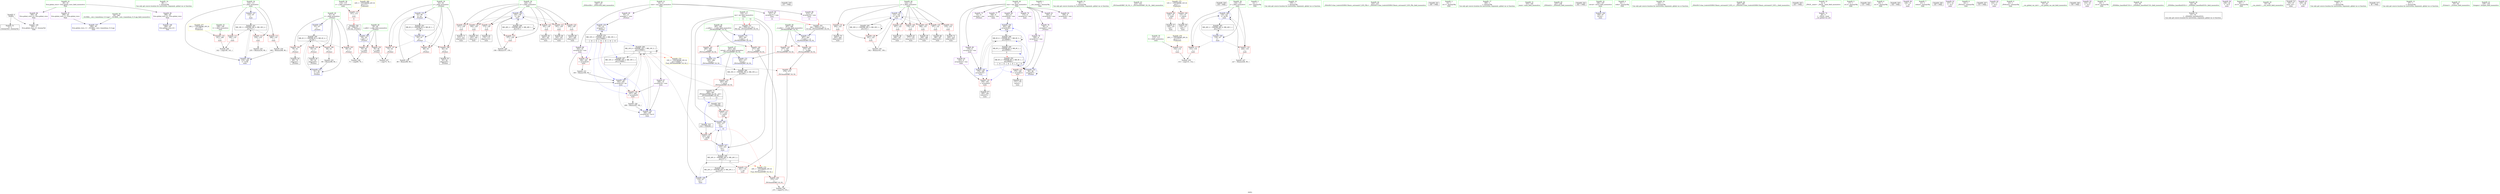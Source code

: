 digraph "SVFG" {
	label="SVFG";

	Node0x562de7541fa0 [shape=record,color=grey,label="{NodeID: 0\nNullPtr}"];
	Node0x562de7541fa0 -> Node0x562de7560040[style=solid];
	Node0x562de7541fa0 -> Node0x562de7566080[style=solid];
	Node0x562de755ee80 [shape=record,color=purple,label="{NodeID: 97\n299\<--28\nllvm.global_ctors_1\<--llvm.global_ctors\nGlob }"];
	Node0x562de755ee80 -> Node0x562de7565f80[style=solid];
	Node0x562de755cdf0 [shape=record,color=green,label="{NodeID: 14\n86\<--1\n\<--dummyObj\nCan only get source location for instruction, argument, global var or function.}"];
	Node0x562de757c9b0 [shape=record,color=yellow,style=double,label="{NodeID: 277\n16V_1 = ENCHI(MR_16V_0)\npts\{109 \}\nFun[main]}"];
	Node0x562de757c9b0 -> Node0x562de755f970[style=dashed];
	Node0x562de755fa40 [shape=record,color=red,label="{NodeID: 111\n140\<--110\n\<--i\nmain\n}"];
	Node0x562de755fa40 -> Node0x562de756c6b0[style=solid];
	Node0x562de755dbf0 [shape=record,color=green,label="{NodeID: 28\n59\<--60\ns.addr\<--s.addr_field_insensitive\n_Z5cleari\n}"];
	Node0x562de755dbf0 -> Node0x562de755f220[style=solid];
	Node0x562de755dbf0 -> Node0x562de755f2f0[style=solid];
	Node0x562de755dbf0 -> Node0x562de7566180[style=solid];
	Node0x562de7564d70 [shape=record,color=red,label="{NodeID: 125\n211\<--120\n\<--x\nmain\n}"];
	Node0x562de7564d70 -> Node0x562de75610e0[style=solid];
	Node0x562de755e7b0 [shape=record,color=green,label="{NodeID: 42\n136\<--137\n_ZNSirsERi\<--_ZNSirsERi_field_insensitive\n}"];
	Node0x562de75658d0 [shape=record,color=red,label="{NodeID: 139\n283\<--263\n\<--retval\n_ZSt3maxIiERKT_S2_S2_\n}"];
	Node0x562de75658d0 -> Node0x562de7561280[style=solid];
	Node0x562de75604b0 [shape=record,color=black,label="{NodeID: 56\n94\<--93\nidxprom6\<--\n_Z5cleari\n}"];
	Node0x562de758c2c0 [shape=record,color=black,label="{NodeID: 319\n231 = PHI()\n}"];
	Node0x562de756c0b0 [shape=record,color=grey,label="{NodeID: 236\n275 = cmp(272, 274, )\n}"];
	Node0x562de75664c0 [shape=record,color=blue,label="{NodeID: 153\n63\<--89\nj\<--inc\n_Z5cleari\n}"];
	Node0x562de75664c0 -> Node0x562de755f700[style=dashed];
	Node0x562de75664c0 -> Node0x562de755f7d0[style=dashed];
	Node0x562de75664c0 -> Node0x562de755f8a0[style=dashed];
	Node0x562de75664c0 -> Node0x562de75664c0[style=dashed];
	Node0x562de75664c0 -> Node0x562de7576a90[style=dashed];
	Node0x562de7561010 [shape=record,color=black,label="{NodeID: 70\n205\<--204\nidxprom29\<--\nmain\n}"];
	Node0x562de7576590 [shape=record,color=black,label="{NodeID: 250\nMR_4V_3 = PHI(MR_4V_4, MR_4V_2, )\npts\{62 \}\n}"];
	Node0x562de7576590 -> Node0x562de755f3c0[style=dashed];
	Node0x562de7576590 -> Node0x562de755f490[style=dashed];
	Node0x562de7576590 -> Node0x562de755f560[style=dashed];
	Node0x562de7576590 -> Node0x562de755f630[style=dashed];
	Node0x562de7576590 -> Node0x562de7566660[style=dashed];
	Node0x562de7567020 [shape=record,color=blue,label="{NodeID: 167\n116\<--223\nmx\<--\nmain\n}"];
	Node0x562de7567020 -> Node0x562de7578390[style=dashed];
	Node0x562de7561b70 [shape=record,color=purple,label="{NodeID: 84\n202\<--8\narrayidx28\<--was\nmain\n}"];
	Node0x562de7561b70 -> Node0x562de7566db0[style=solid];
	Node0x562de755bef0 [shape=record,color=green,label="{NodeID: 1\n7\<--1\n__dso_handle\<--dummyObj\nGlob }"];
	Node0x562de757b3a0 [shape=record,color=black,label="{NodeID: 264\nMR_35V_3 = PHI(MR_35V_4, MR_35V_2, )\npts\{264 \}\n}"];
	Node0x562de757b3a0 -> Node0x562de75658d0[style=dashed];
	Node0x562de755ef80 [shape=record,color=purple,label="{NodeID: 98\n300\<--28\nllvm.global_ctors_2\<--llvm.global_ctors\nGlob }"];
	Node0x562de755ef80 -> Node0x562de7566080[style=solid];
	Node0x562de755cef0 [shape=record,color=green,label="{NodeID: 15\n90\<--1\n\<--dummyObj\nCan only get source location for instruction, argument, global var or function.}"];
	Node0x562de755fb10 [shape=record,color=red,label="{NodeID: 112\n234\<--110\n\<--i\nmain\n}"];
	Node0x562de755fb10 -> Node0x562de756bf30[style=solid];
	Node0x562de755dcc0 [shape=record,color=green,label="{NodeID: 29\n61\<--62\ni\<--i_field_insensitive\n_Z5cleari\n}"];
	Node0x562de755dcc0 -> Node0x562de755f3c0[style=solid];
	Node0x562de755dcc0 -> Node0x562de755f490[style=solid];
	Node0x562de755dcc0 -> Node0x562de755f560[style=solid];
	Node0x562de755dcc0 -> Node0x562de755f630[style=solid];
	Node0x562de755dcc0 -> Node0x562de7566250[style=solid];
	Node0x562de755dcc0 -> Node0x562de7566660[style=solid];
	Node0x562de7564e40 [shape=record,color=red,label="{NodeID: 126\n161\<--122\n\<--y\nmain\n}"];
	Node0x562de7564e40 -> Node0x562de756b7b0[style=solid];
	Node0x562de755e8b0 [shape=record,color=green,label="{NodeID: 43\n215\<--216\n_ZSt3maxIiERKT_S2_S2_\<--_ZSt3maxIiERKT_S2_S2__field_insensitive\n}"];
	Node0x562de75659a0 [shape=record,color=red,label="{NodeID: 140\n271\<--265\n\<--__a.addr\n_ZSt3maxIiERKT_S2_S2_\n}"];
	Node0x562de75659a0 -> Node0x562de7565ce0[style=solid];
	Node0x562de7560580 [shape=record,color=black,label="{NodeID: 57\n128\<--125\ncall\<--\nmain\n}"];
	Node0x562de758c630 [shape=record,color=black,label="{NodeID: 320\n236 = PHI()\n}"];
	Node0x562de756c230 [shape=record,color=grey,label="{NodeID: 237\n77 = cmp(75, 76, )\n}"];
	Node0x562de7566590 [shape=record,color=blue,label="{NodeID: 154\n95\<--67\narrayidx7\<--\n_Z5cleari\n}"];
	Node0x562de7566590 -> Node0x562de7577490[style=dashed];
	Node0x562de75610e0 [shape=record,color=black,label="{NodeID: 71\n212\<--211\nidxprom33\<--\nmain\n}"];
	Node0x562de7576a90 [shape=record,color=black,label="{NodeID: 251\nMR_6V_2 = PHI(MR_6V_4, MR_6V_1, )\npts\{64 \}\n}"];
	Node0x562de7576a90 -> Node0x562de7566320[style=dashed];
	Node0x562de75670f0 [shape=record,color=blue,label="{NodeID: 168\n118\<--227\nj\<--inc39\nmain\n}"];
	Node0x562de75670f0 -> Node0x562de75646f0[style=dashed];
	Node0x562de75670f0 -> Node0x562de75647c0[style=dashed];
	Node0x562de75670f0 -> Node0x562de75670f0[style=dashed];
	Node0x562de75670f0 -> Node0x562de7574290[style=dashed];
	Node0x562de7561c40 [shape=record,color=purple,label="{NodeID: 85\n95\<--10\narrayidx7\<--sum\n_Z5cleari\n}"];
	Node0x562de7561c40 -> Node0x562de7566590[style=solid];
	Node0x562de755bf80 [shape=record,color=green,label="{NodeID: 2\n12\<--1\n.str\<--dummyObj\nGlob }"];
	Node0x562de755f080 [shape=record,color=red,label="{NodeID: 99\n125\<--16\n\<--stdin\nmain\n}"];
	Node0x562de755f080 -> Node0x562de7560580[style=solid];
	Node0x562de755cff0 [shape=record,color=green,label="{NodeID: 16\n159\<--1\n\<--dummyObj\nCan only get source location for instruction, argument, global var or function.}"];
	Node0x562de757cb70 [shape=record,color=yellow,style=double,label="{NodeID: 279\n20V_1 = ENCHI(MR_20V_0)\npts\{113 \}\nFun[main]}"];
	Node0x562de757cb70 -> Node0x562de755fcb0[style=dashed];
	Node0x562de755fbe0 [shape=record,color=red,label="{NodeID: 113\n248\<--110\n\<--i\nmain\n}"];
	Node0x562de755fbe0 -> Node0x562de756bdb0[style=solid];
	Node0x562de755dd90 [shape=record,color=green,label="{NodeID: 30\n63\<--64\nj\<--j_field_insensitive\n_Z5cleari\n}"];
	Node0x562de755dd90 -> Node0x562de755f700[style=solid];
	Node0x562de755dd90 -> Node0x562de755f7d0[style=solid];
	Node0x562de755dd90 -> Node0x562de755f8a0[style=solid];
	Node0x562de755dd90 -> Node0x562de7566320[style=solid];
	Node0x562de755dd90 -> Node0x562de75664c0[style=solid];
	Node0x562de7564f10 [shape=record,color=red,label="{NodeID: 127\n167\<--122\n\<--y\nmain\n}"];
	Node0x562de7564f10 -> Node0x562de75607f0[style=solid];
	Node0x562de755e9b0 [shape=record,color=green,label="{NodeID: 44\n232\<--233\n_ZStlsISt11char_traitsIcEERSt13basic_ostreamIcT_ES5_PKc\<--_ZStlsISt11char_traitsIcEERSt13basic_ostreamIcT_ES5_PKc_field_insensitive\n}"];
	Node0x562de7565a70 [shape=record,color=red,label="{NodeID: 141\n280\<--265\n\<--__a.addr\n_ZSt3maxIiERKT_S2_S2_\n}"];
	Node0x562de7565a70 -> Node0x562de7567500[style=solid];
	Node0x562de7560650 [shape=record,color=black,label="{NodeID: 58\n134\<--131\ncall1\<--\nmain\n}"];
	Node0x562de758c790 [shape=record,color=black,label="{NodeID: 321\n240 = PHI()\n}"];
	Node0x562de756c3b0 [shape=record,color=grey,label="{NodeID: 238\n71 = cmp(69, 70, )\n}"];
	Node0x562de7566660 [shape=record,color=blue,label="{NodeID: 155\n61\<--99\ni\<--inc9\n_Z5cleari\n}"];
	Node0x562de7566660 -> Node0x562de7576590[style=dashed];
	Node0x562de75611b0 [shape=record,color=black,label="{NodeID: 72\n220\<--219\nidxprom36\<--\nmain\n}"];
	Node0x562de7576f90 [shape=record,color=black,label="{NodeID: 252\nMR_8V_2 = PHI(MR_8V_3, MR_8V_1, )\npts\{90000 \}\n|{|<s2>8|<s3>8|<s4>8|<s5>8|<s6>8|<s7>8}}"];
	Node0x562de7576f90 -> Node0x562de75663f0[style=dashed];
	Node0x562de7576f90 -> Node0x562de7576f90[style=dashed];
	Node0x562de7576f90:s2 -> Node0x562de75653f0[style=dashed,color=blue];
	Node0x562de7576f90:s3 -> Node0x562de7565590[style=dashed,color=blue];
	Node0x562de7576f90:s4 -> Node0x562de7566c10[style=dashed,color=blue];
	Node0x562de7576f90:s5 -> Node0x562de7566db0[style=dashed,color=blue];
	Node0x562de7576f90:s6 -> Node0x562de7575190[style=dashed,color=blue];
	Node0x562de7576f90:s7 -> Node0x562de7575b90[style=dashed,color=blue];
	Node0x562de75671c0 [shape=record,color=blue,label="{NodeID: 169\n110\<--249\ni\<--inc46\nmain\n}"];
	Node0x562de75671c0 -> Node0x562de7573890[style=dashed];
	Node0x562de7561d10 [shape=record,color=purple,label="{NodeID: 86\n183\<--10\narrayidx18\<--sum\nmain\n}"];
	Node0x562de7561d10 -> Node0x562de75654c0[style=solid];
	Node0x562de7561d10 -> Node0x562de7566ce0[style=solid];
	Node0x562de755c010 [shape=record,color=green,label="{NodeID: 3\n14\<--1\n.str.1\<--dummyObj\nGlob }"];
	Node0x562de755f150 [shape=record,color=red,label="{NodeID: 100\n131\<--21\n\<--stdout\nmain\n}"];
	Node0x562de755f150 -> Node0x562de7560650[style=solid];
	Node0x562de755d0f0 [shape=record,color=green,label="{NodeID: 17\n180\<--1\n\<--dummyObj\nCan only get source location for instruction, argument, global var or function.}"];
	Node0x562de757cc50 [shape=record,color=yellow,style=double,label="{NodeID: 280\n22V_1 = ENCHI(MR_22V_0)\npts\{115 \}\nFun[main]}"];
	Node0x562de757cc50 -> Node0x562de7564550[style=dashed];
	Node0x562de755fcb0 [shape=record,color=red,label="{NodeID: 114\n152\<--112\n\<--f\nmain\n}"];
	Node0x562de755fcb0 -> Node0x562de756c530[style=solid];
	Node0x562de755de60 [shape=record,color=green,label="{NodeID: 31\n103\<--104\nmain\<--main_field_insensitive\n}"];
	Node0x562de7564fe0 [shape=record,color=red,label="{NodeID: 128\n176\<--122\n\<--y\nmain\n}"];
	Node0x562de7564fe0 -> Node0x562de7560a60[style=solid];
	Node0x562de755eab0 [shape=record,color=green,label="{NodeID: 45\n237\<--238\n_ZNSolsEi\<--_ZNSolsEi_field_insensitive\n}"];
	Node0x562de7565b40 [shape=record,color=red,label="{NodeID: 142\n273\<--267\n\<--__b.addr\n_ZSt3maxIiERKT_S2_S2_\n}"];
	Node0x562de7565b40 -> Node0x562de7565db0[style=solid];
	Node0x562de7560720 [shape=record,color=black,label="{NodeID: 59\n165\<--164\nidxprom\<--\nmain\n}"];
	Node0x562de758c890 [shape=record,color=black,label="{NodeID: 322\n242 = PHI()\n}"];
	Node0x562de756c530 [shape=record,color=grey,label="{NodeID: 239\n153 = cmp(151, 152, )\n}"];
	Node0x562de7566730 [shape=record,color=blue,label="{NodeID: 156\n106\<--67\nretval\<--\nmain\n}"];
	Node0x562de7561280 [shape=record,color=black,label="{NodeID: 73\n260\<--283\n_ZSt3maxIiERKT_S2_S2__ret\<--\n_ZSt3maxIiERKT_S2_S2_\n|{<s0>11|<s1>12}}"];
	Node0x562de7561280:s0 -> Node0x562de758cf60[style=solid,color=blue];
	Node0x562de7561280:s1 -> Node0x562de758c0d0[style=solid,color=blue];
	Node0x562de7577490 [shape=record,color=black,label="{NodeID: 253\nMR_10V_2 = PHI(MR_10V_3, MR_10V_1, )\npts\{110000 \}\n|{|<s1>8|<s2>8|<s3>8|<s4>8|<s5>8|<s6>8}}"];
	Node0x562de7577490 -> Node0x562de7566590[style=dashed];
	Node0x562de7577490:s1 -> Node0x562de75654c0[style=dashed,color=blue];
	Node0x562de7577490:s2 -> Node0x562de7565660[style=dashed,color=blue];
	Node0x562de7577490:s3 -> Node0x562de7566ce0[style=dashed,color=blue];
	Node0x562de7577490:s4 -> Node0x562de7566e80[style=dashed,color=blue];
	Node0x562de7577490:s5 -> Node0x562de7575690[style=dashed,color=blue];
	Node0x562de7577490:s6 -> Node0x562de7576090[style=dashed,color=blue];
	Node0x562de7567290 [shape=record,color=blue,label="{NodeID: 170\n265\<--261\n__a.addr\<--__a\n_ZSt3maxIiERKT_S2_S2_\n}"];
	Node0x562de7567290 -> Node0x562de75659a0[style=dashed];
	Node0x562de7567290 -> Node0x562de7565a70[style=dashed];
	Node0x562de7561de0 [shape=record,color=purple,label="{NodeID: 87\n206\<--10\narrayidx30\<--sum\nmain\n}"];
	Node0x562de7561de0 -> Node0x562de7565660[style=solid];
	Node0x562de7561de0 -> Node0x562de7566e80[style=solid];
	Node0x562de755c0a0 [shape=record,color=green,label="{NodeID: 4\n16\<--1\nstdin\<--dummyObj\nGlob }"];
	Node0x562de755f220 [shape=record,color=red,label="{NodeID: 101\n70\<--59\n\<--s.addr\n_Z5cleari\n}"];
	Node0x562de755f220 -> Node0x562de756c3b0[style=solid];
	Node0x562de755d1f0 [shape=record,color=green,label="{NodeID: 18\n244\<--1\n\<--dummyObj\nCan only get source location for instruction, argument, global var or function.}"];
	Node0x562de7564550 [shape=record,color=red,label="{NodeID: 115\n147\<--114\n\<--s\nmain\n|{<s0>8}}"];
	Node0x562de7564550:s0 -> Node0x562de758d250[style=solid,color=red];
	Node0x562de755df60 [shape=record,color=green,label="{NodeID: 32\n106\<--107\nretval\<--retval_field_insensitive\nmain\n}"];
	Node0x562de755df60 -> Node0x562de7566730[style=solid];
	Node0x562de75650b0 [shape=record,color=red,label="{NodeID: 129\n188\<--122\n\<--y\nmain\n}"];
	Node0x562de75650b0 -> Node0x562de7560c00[style=solid];
	Node0x562de755ebb0 [shape=record,color=green,label="{NodeID: 46\n245\<--246\n_ZStlsISt11char_traitsIcEERSt13basic_ostreamIcT_ES5_c\<--_ZStlsISt11char_traitsIcEERSt13basic_ostreamIcT_ES5_c_field_insensitive\n}"];
	Node0x562de7565c10 [shape=record,color=red,label="{NodeID: 143\n277\<--267\n\<--__b.addr\n_ZSt3maxIiERKT_S2_S2_\n}"];
	Node0x562de7565c10 -> Node0x562de7567430[style=solid];
	Node0x562de75607f0 [shape=record,color=black,label="{NodeID: 60\n168\<--167\nidxprom11\<--\nmain\n}"];
	Node0x562de758c990 [shape=record,color=black,label="{NodeID: 323\n243 = PHI()\n}"];
	Node0x562de756c6b0 [shape=record,color=grey,label="{NodeID: 240\n142 = cmp(140, 141, )\n}"];
	Node0x562de7566800 [shape=record,color=blue,label="{NodeID: 157\n110\<--67\ni\<--\nmain\n}"];
	Node0x562de7566800 -> Node0x562de7573890[style=dashed];
	Node0x562de7561350 [shape=record,color=purple,label="{NodeID: 74\n39\<--4\n\<--_ZStL8__ioinit\n__cxx_global_var_init\n}"];
	Node0x562de7567360 [shape=record,color=blue,label="{NodeID: 171\n267\<--262\n__b.addr\<--__b\n_ZSt3maxIiERKT_S2_S2_\n}"];
	Node0x562de7567360 -> Node0x562de7565b40[style=dashed];
	Node0x562de7567360 -> Node0x562de7565c10[style=dashed];
	Node0x562de7561eb0 [shape=record,color=purple,label="{NodeID: 88\n213\<--10\narrayidx34\<--sum\nmain\n|{<s0>11}}"];
	Node0x562de7561eb0:s0 -> Node0x562de758d560[style=solid,color=red];
	Node0x562de755c8e0 [shape=record,color=green,label="{NodeID: 5\n17\<--1\n.str.2\<--dummyObj\nGlob }"];
	Node0x562de755f2f0 [shape=record,color=red,label="{NodeID: 102\n76\<--59\n\<--s.addr\n_Z5cleari\n}"];
	Node0x562de755f2f0 -> Node0x562de756c230[style=solid];
	Node0x562de755d2f0 [shape=record,color=green,label="{NodeID: 19\n4\<--6\n_ZStL8__ioinit\<--_ZStL8__ioinit_field_insensitive\nGlob }"];
	Node0x562de755d2f0 -> Node0x562de7561350[style=solid];
	Node0x562de7564620 [shape=record,color=red,label="{NodeID: 116\n241\<--116\n\<--mx\nmain\n}"];
	Node0x562de755e030 [shape=record,color=green,label="{NodeID: 33\n108\<--109\nt\<--t_field_insensitive\nmain\n}"];
	Node0x562de755e030 -> Node0x562de755f970[style=solid];
	Node0x562de7565180 [shape=record,color=red,label="{NodeID: 130\n197\<--122\n\<--y\nmain\n}"];
	Node0x562de7565180 -> Node0x562de7560e70[style=solid];
	Node0x562de755ecb0 [shape=record,color=green,label="{NodeID: 47\n263\<--264\nretval\<--retval_field_insensitive\n_ZSt3maxIiERKT_S2_S2_\n}"];
	Node0x562de755ecb0 -> Node0x562de75658d0[style=solid];
	Node0x562de755ecb0 -> Node0x562de7567430[style=solid];
	Node0x562de755ecb0 -> Node0x562de7567500[style=solid];
	Node0x562de756b330 [shape=record,color=grey,label="{NodeID: 227\n227 = Binary(226, 90, )\n}"];
	Node0x562de756b330 -> Node0x562de75670f0[style=solid];
	Node0x562de7565ce0 [shape=record,color=red,label="{NodeID: 144\n272\<--271\n\<--\n_ZSt3maxIiERKT_S2_S2_\n}"];
	Node0x562de7565ce0 -> Node0x562de756c0b0[style=solid];
	Node0x562de75608c0 [shape=record,color=black,label="{NodeID: 61\n171\<--170\ntobool\<--\nmain\n}"];
	Node0x562de758ca60 [shape=record,color=black,label="{NodeID: 324\n135 = PHI()\n}"];
	Node0x562de7573890 [shape=record,color=black,label="{NodeID: 241\nMR_18V_3 = PHI(MR_18V_4, MR_18V_2, )\npts\{111 \}\n}"];
	Node0x562de7573890 -> Node0x562de755fa40[style=dashed];
	Node0x562de7573890 -> Node0x562de755fb10[style=dashed];
	Node0x562de7573890 -> Node0x562de755fbe0[style=dashed];
	Node0x562de7573890 -> Node0x562de75671c0[style=dashed];
	Node0x562de75668d0 [shape=record,color=blue,label="{NodeID: 158\n116\<--67\nmx\<--\nmain\n}"];
	Node0x562de75668d0 -> Node0x562de7578390[style=dashed];
	Node0x562de7561420 [shape=record,color=purple,label="{NodeID: 75\n81\<--8\narrayidx\<--was\n_Z5cleari\n}"];
	Node0x562de7567430 [shape=record,color=blue,label="{NodeID: 172\n263\<--277\nretval\<--\n_ZSt3maxIiERKT_S2_S2_\n}"];
	Node0x562de7567430 -> Node0x562de757b3a0[style=dashed];
	Node0x562de7561f80 [shape=record,color=purple,label="{NodeID: 89\n221\<--10\narrayidx37\<--sum\nmain\n|{<s0>12}}"];
	Node0x562de7561f80:s0 -> Node0x562de758d560[style=solid,color=red];
	Node0x562de755c970 [shape=record,color=green,label="{NodeID: 6\n19\<--1\n.str.3\<--dummyObj\nGlob }"];
	Node0x562de755f3c0 [shape=record,color=red,label="{NodeID: 103\n69\<--61\n\<--i\n_Z5cleari\n}"];
	Node0x562de755f3c0 -> Node0x562de756c3b0[style=solid];
	Node0x562de755d3f0 [shape=record,color=green,label="{NodeID: 20\n8\<--9\nwas\<--was_field_insensitive\nGlob }"];
	Node0x562de755d3f0 -> Node0x562de7561420[style=solid];
	Node0x562de755d3f0 -> Node0x562de75614f0[style=solid];
	Node0x562de755d3f0 -> Node0x562de75615c0[style=solid];
	Node0x562de755d3f0 -> Node0x562de7561690[style=solid];
	Node0x562de755d3f0 -> Node0x562de7561760[style=solid];
	Node0x562de755d3f0 -> Node0x562de7561830[style=solid];
	Node0x562de755d3f0 -> Node0x562de7561900[style=solid];
	Node0x562de755d3f0 -> Node0x562de75619d0[style=solid];
	Node0x562de755d3f0 -> Node0x562de7561aa0[style=solid];
	Node0x562de755d3f0 -> Node0x562de7561b70[style=solid];
	Node0x562de75646f0 [shape=record,color=red,label="{NodeID: 117\n151\<--118\n\<--j\nmain\n}"];
	Node0x562de75646f0 -> Node0x562de756c530[style=solid];
	Node0x562de755e100 [shape=record,color=green,label="{NodeID: 34\n110\<--111\ni\<--i_field_insensitive\nmain\n}"];
	Node0x562de755e100 -> Node0x562de755fa40[style=solid];
	Node0x562de755e100 -> Node0x562de755fb10[style=solid];
	Node0x562de755e100 -> Node0x562de755fbe0[style=solid];
	Node0x562de755e100 -> Node0x562de7566800[style=solid];
	Node0x562de755e100 -> Node0x562de75671c0[style=solid];
	Node0x562de7565250 [shape=record,color=red,label="{NodeID: 131\n204\<--122\n\<--y\nmain\n}"];
	Node0x562de7565250 -> Node0x562de7561010[style=solid];
	Node0x562de755fda0 [shape=record,color=green,label="{NodeID: 48\n265\<--266\n__a.addr\<--__a.addr_field_insensitive\n_ZSt3maxIiERKT_S2_S2_\n}"];
	Node0x562de755fda0 -> Node0x562de75659a0[style=solid];
	Node0x562de755fda0 -> Node0x562de7565a70[style=solid];
	Node0x562de755fda0 -> Node0x562de7567290[style=solid];
	Node0x562de756b4b0 [shape=record,color=grey,label="{NodeID: 228\n208 = Binary(207, 90, )\n}"];
	Node0x562de756b4b0 -> Node0x562de7566e80[style=solid];
	Node0x562de7565db0 [shape=record,color=red,label="{NodeID: 145\n274\<--273\n\<--\n_ZSt3maxIiERKT_S2_S2_\n}"];
	Node0x562de7565db0 -> Node0x562de756c0b0[style=solid];
	Node0x562de7560990 [shape=record,color=black,label="{NodeID: 62\n174\<--173\nidxprom13\<--\nmain\n}"];
	Node0x562de758cb30 [shape=record,color=black,label="{NodeID: 325\n144 = PHI()\n}"];
	Node0x562de7573d90 [shape=record,color=black,label="{NodeID: 242\nMR_24V_2 = PHI(MR_24V_4, MR_24V_1, )\npts\{117 \}\n}"];
	Node0x562de7573d90 -> Node0x562de75668d0[style=dashed];
	Node0x562de75669a0 [shape=record,color=blue,label="{NodeID: 159\n118\<--67\nj\<--\nmain\n}"];
	Node0x562de75669a0 -> Node0x562de75646f0[style=dashed];
	Node0x562de75669a0 -> Node0x562de75647c0[style=dashed];
	Node0x562de75669a0 -> Node0x562de75670f0[style=dashed];
	Node0x562de75669a0 -> Node0x562de7574290[style=dashed];
	Node0x562de75614f0 [shape=record,color=purple,label="{NodeID: 76\n84\<--8\narrayidx5\<--was\n_Z5cleari\n}"];
	Node0x562de75614f0 -> Node0x562de75663f0[style=solid];
	Node0x562de7578390 [shape=record,color=black,label="{NodeID: 256\nMR_24V_4 = PHI(MR_24V_6, MR_24V_3, )\npts\{117 \}\n|{|<s4>11}}"];
	Node0x562de7578390 -> Node0x562de7564620[style=dashed];
	Node0x562de7578390 -> Node0x562de7565730[style=dashed];
	Node0x562de7578390 -> Node0x562de7566f50[style=dashed];
	Node0x562de7578390 -> Node0x562de7573d90[style=dashed];
	Node0x562de7578390:s4 -> Node0x562de757c330[style=dashed,color=red];
	Node0x562de7567500 [shape=record,color=blue,label="{NodeID: 173\n263\<--280\nretval\<--\n_ZSt3maxIiERKT_S2_S2_\n}"];
	Node0x562de7567500 -> Node0x562de757b3a0[style=dashed];
	Node0x562de7562050 [shape=record,color=purple,label="{NodeID: 90\n126\<--12\n\<--.str\nmain\n}"];
	Node0x562de755ca00 [shape=record,color=green,label="{NodeID: 7\n21\<--1\nstdout\<--dummyObj\nGlob }"];
	Node0x562de757c330 [shape=record,color=yellow,style=double,label="{NodeID: 270\n24V_1 = ENCHI(MR_24V_0)\npts\{117 \}\nFun[_ZSt3maxIiERKT_S2_S2_]}"];
	Node0x562de757c330 -> Node0x562de7565ce0[style=dashed];
	Node0x562de755f490 [shape=record,color=red,label="{NodeID: 104\n79\<--61\n\<--i\n_Z5cleari\n}"];
	Node0x562de755f490 -> Node0x562de7560310[style=solid];
	Node0x562de755d4f0 [shape=record,color=green,label="{NodeID: 21\n10\<--11\nsum\<--sum_field_insensitive\nGlob }"];
	Node0x562de755d4f0 -> Node0x562de7561c40[style=solid];
	Node0x562de755d4f0 -> Node0x562de7561d10[style=solid];
	Node0x562de755d4f0 -> Node0x562de7561de0[style=solid];
	Node0x562de755d4f0 -> Node0x562de7561eb0[style=solid];
	Node0x562de755d4f0 -> Node0x562de7561f80[style=solid];
	Node0x562de75647c0 [shape=record,color=red,label="{NodeID: 118\n226\<--118\n\<--j\nmain\n}"];
	Node0x562de75647c0 -> Node0x562de756b330[style=solid];
	Node0x562de755e1d0 [shape=record,color=green,label="{NodeID: 35\n112\<--113\nf\<--f_field_insensitive\nmain\n}"];
	Node0x562de755e1d0 -> Node0x562de755fcb0[style=solid];
	Node0x562de7565320 [shape=record,color=red,label="{NodeID: 132\n219\<--122\n\<--y\nmain\n}"];
	Node0x562de7565320 -> Node0x562de75611b0[style=solid];
	Node0x562de755fe70 [shape=record,color=green,label="{NodeID: 49\n267\<--268\n__b.addr\<--__b.addr_field_insensitive\n_ZSt3maxIiERKT_S2_S2_\n}"];
	Node0x562de755fe70 -> Node0x562de7565b40[style=solid];
	Node0x562de755fe70 -> Node0x562de7565c10[style=solid];
	Node0x562de755fe70 -> Node0x562de7567360[style=solid];
	Node0x562de756b630 [shape=record,color=grey,label="{NodeID: 229\n158 = Binary(157, 159, )\n}"];
	Node0x562de756b630 -> Node0x562de7566a70[style=solid];
	Node0x562de7565e80 [shape=record,color=blue,label="{NodeID: 146\n298\<--29\nllvm.global_ctors_0\<--\nGlob }"];
	Node0x562de7560a60 [shape=record,color=black,label="{NodeID: 63\n177\<--176\nidxprom15\<--\nmain\n}"];
	Node0x562de758cc90 [shape=record,color=black,label="{NodeID: 326\n145 = PHI()\n}"];
	Node0x562de7574290 [shape=record,color=black,label="{NodeID: 243\nMR_26V_2 = PHI(MR_26V_4, MR_26V_1, )\npts\{119 \}\n}"];
	Node0x562de7574290 -> Node0x562de75669a0[style=dashed];
	Node0x562de7566a70 [shape=record,color=blue,label="{NodeID: 160\n120\<--158\nx\<--dec\nmain\n}"];
	Node0x562de7566a70 -> Node0x562de7564890[style=dashed];
	Node0x562de7566a70 -> Node0x562de7564960[style=dashed];
	Node0x562de7566a70 -> Node0x562de7564a30[style=dashed];
	Node0x562de7566a70 -> Node0x562de7564b00[style=dashed];
	Node0x562de7566a70 -> Node0x562de7564bd0[style=dashed];
	Node0x562de7566a70 -> Node0x562de7564ca0[style=dashed];
	Node0x562de7566a70 -> Node0x562de7564d70[style=dashed];
	Node0x562de7566a70 -> Node0x562de7566a70[style=dashed];
	Node0x562de7566a70 -> Node0x562de7574790[style=dashed];
	Node0x562de75615c0 [shape=record,color=purple,label="{NodeID: 77\n166\<--8\narrayidx\<--was\nmain\n}"];
	Node0x562de7562120 [shape=record,color=purple,label="{NodeID: 91\n127\<--14\n\<--.str.1\nmain\n}"];
	Node0x562de755ca90 [shape=record,color=green,label="{NodeID: 8\n22\<--1\n_ZSt3cin\<--dummyObj\nGlob }"];
	Node0x562de755f560 [shape=record,color=red,label="{NodeID: 105\n93\<--61\n\<--i\n_Z5cleari\n}"];
	Node0x562de755f560 -> Node0x562de75604b0[style=solid];
	Node0x562de755d5f0 [shape=record,color=green,label="{NodeID: 22\n28\<--32\nllvm.global_ctors\<--llvm.global_ctors_field_insensitive\nGlob }"];
	Node0x562de755d5f0 -> Node0x562de755ed80[style=solid];
	Node0x562de755d5f0 -> Node0x562de755ee80[style=solid];
	Node0x562de755d5f0 -> Node0x562de755ef80[style=solid];
	Node0x562de7564890 [shape=record,color=red,label="{NodeID: 119\n157\<--120\n\<--x\nmain\n}"];
	Node0x562de7564890 -> Node0x562de756b630[style=solid];
	Node0x562de755e2a0 [shape=record,color=green,label="{NodeID: 36\n114\<--115\ns\<--s_field_insensitive\nmain\n}"];
	Node0x562de755e2a0 -> Node0x562de7564550[style=solid];
	Node0x562de75653f0 [shape=record,color=red,label="{NodeID: 133\n170\<--169\n\<--arrayidx12\nmain\n}"];
	Node0x562de75653f0 -> Node0x562de75608c0[style=solid];
	Node0x562de755ff40 [shape=record,color=green,label="{NodeID: 50\n30\<--294\n_GLOBAL__sub_I_hamelinny_0_0.cpp\<--_GLOBAL__sub_I_hamelinny_0_0.cpp_field_insensitive\n}"];
	Node0x562de755ff40 -> Node0x562de7565f80[style=solid];
	Node0x562de756b7b0 [shape=record,color=grey,label="{NodeID: 230\n162 = Binary(161, 159, )\n}"];
	Node0x562de756b7b0 -> Node0x562de7566b40[style=solid];
	Node0x562de7565f80 [shape=record,color=blue,label="{NodeID: 147\n299\<--30\nllvm.global_ctors_1\<--_GLOBAL__sub_I_hamelinny_0_0.cpp\nGlob }"];
	Node0x562de7560b30 [shape=record,color=black,label="{NodeID: 64\n182\<--181\nidxprom17\<--\nmain\n}"];
	Node0x562de758cd60 [shape=record,color=black,label="{NodeID: 327\n155 = PHI()\n}"];
	Node0x562de7574790 [shape=record,color=black,label="{NodeID: 244\nMR_28V_2 = PHI(MR_28V_3, MR_28V_1, )\npts\{121 \}\n}"];
	Node0x562de7574790 -> Node0x562de7564890[style=dashed];
	Node0x562de7574790 -> Node0x562de7566a70[style=dashed];
	Node0x562de7574790 -> Node0x562de7574790[style=dashed];
	Node0x562de7566b40 [shape=record,color=blue,label="{NodeID: 161\n122\<--162\ny\<--dec10\nmain\n}"];
	Node0x562de7566b40 -> Node0x562de7564e40[style=dashed];
	Node0x562de7566b40 -> Node0x562de7564f10[style=dashed];
	Node0x562de7566b40 -> Node0x562de7564fe0[style=dashed];
	Node0x562de7566b40 -> Node0x562de75650b0[style=dashed];
	Node0x562de7566b40 -> Node0x562de7565180[style=dashed];
	Node0x562de7566b40 -> Node0x562de7565250[style=dashed];
	Node0x562de7566b40 -> Node0x562de7565320[style=dashed];
	Node0x562de7566b40 -> Node0x562de7566b40[style=dashed];
	Node0x562de7566b40 -> Node0x562de7574c90[style=dashed];
	Node0x562de7561690 [shape=record,color=purple,label="{NodeID: 78\n169\<--8\narrayidx12\<--was\nmain\n}"];
	Node0x562de7561690 -> Node0x562de75653f0[style=solid];
	Node0x562de75621f0 [shape=record,color=purple,label="{NodeID: 92\n132\<--17\n\<--.str.2\nmain\n}"];
	Node0x562de755cb20 [shape=record,color=green,label="{NodeID: 9\n23\<--1\n_ZSt4cout\<--dummyObj\nGlob }"];
	Node0x562de755f630 [shape=record,color=red,label="{NodeID: 106\n98\<--61\n\<--i\n_Z5cleari\n}"];
	Node0x562de755f630 -> Node0x562de756bc30[style=solid];
	Node0x562de755d6f0 [shape=record,color=green,label="{NodeID: 23\n33\<--34\n__cxx_global_var_init\<--__cxx_global_var_init_field_insensitive\n}"];
	Node0x562de7564960 [shape=record,color=red,label="{NodeID: 120\n164\<--120\n\<--x\nmain\n}"];
	Node0x562de7564960 -> Node0x562de7560720[style=solid];
	Node0x562de755e370 [shape=record,color=green,label="{NodeID: 37\n116\<--117\nmx\<--mx_field_insensitive\nmain\n|{|<s4>11|<s5>12}}"];
	Node0x562de755e370 -> Node0x562de7564620[style=solid];
	Node0x562de755e370 -> Node0x562de75668d0[style=solid];
	Node0x562de755e370 -> Node0x562de7566f50[style=solid];
	Node0x562de755e370 -> Node0x562de7567020[style=solid];
	Node0x562de755e370:s4 -> Node0x562de758d350[style=solid,color=red];
	Node0x562de755e370:s5 -> Node0x562de758d350[style=solid,color=red];
	Node0x562de75654c0 [shape=record,color=red,label="{NodeID: 134\n184\<--183\n\<--arrayidx18\nmain\n}"];
	Node0x562de75654c0 -> Node0x562de756b930[style=solid];
	Node0x562de7560040 [shape=record,color=black,label="{NodeID: 51\n2\<--3\ndummyVal\<--dummyVal\n}"];
	Node0x562de756b930 [shape=record,color=grey,label="{NodeID: 231\n185 = Binary(184, 90, )\n}"];
	Node0x562de756b930 -> Node0x562de7566ce0[style=solid];
	Node0x562de7566080 [shape=record,color=blue, style = dotted,label="{NodeID: 148\n300\<--3\nllvm.global_ctors_2\<--dummyVal\nGlob }"];
	Node0x562de7560c00 [shape=record,color=black,label="{NodeID: 65\n189\<--188\nidxprom19\<--\nmain\n}"];
	Node0x562de758ce90 [shape=record,color=black,label="{NodeID: 328\n156 = PHI()\n}"];
	Node0x562de7574c90 [shape=record,color=black,label="{NodeID: 245\nMR_30V_2 = PHI(MR_30V_3, MR_30V_1, )\npts\{123 \}\n}"];
	Node0x562de7574c90 -> Node0x562de7564e40[style=dashed];
	Node0x562de7574c90 -> Node0x562de7566b40[style=dashed];
	Node0x562de7574c90 -> Node0x562de7574c90[style=dashed];
	Node0x562de7566c10 [shape=record,color=blue,label="{NodeID: 162\n178\<--180\narrayidx16\<--\nmain\n}"];
	Node0x562de7566c10 -> Node0x562de7565590[style=dashed];
	Node0x562de7566c10 -> Node0x562de7566db0[style=dashed];
	Node0x562de7566c10 -> Node0x562de7575b90[style=dashed];
	Node0x562de7561760 [shape=record,color=purple,label="{NodeID: 79\n175\<--8\narrayidx14\<--was\nmain\n}"];
	Node0x562de75622c0 [shape=record,color=purple,label="{NodeID: 93\n133\<--19\n\<--.str.3\nmain\n}"];
	Node0x562de755cbb0 [shape=record,color=green,label="{NodeID: 10\n24\<--1\n.str.4\<--dummyObj\nGlob }"];
	Node0x562de755f700 [shape=record,color=red,label="{NodeID: 107\n75\<--63\n\<--j\n_Z5cleari\n}"];
	Node0x562de755f700 -> Node0x562de756c230[style=solid];
	Node0x562de755d7f0 [shape=record,color=green,label="{NodeID: 24\n37\<--38\n_ZNSt8ios_base4InitC1Ev\<--_ZNSt8ios_base4InitC1Ev_field_insensitive\n}"];
	Node0x562de7564a30 [shape=record,color=red,label="{NodeID: 121\n173\<--120\n\<--x\nmain\n}"];
	Node0x562de7564a30 -> Node0x562de7560990[style=solid];
	Node0x562de755e440 [shape=record,color=green,label="{NodeID: 38\n118\<--119\nj\<--j_field_insensitive\nmain\n}"];
	Node0x562de755e440 -> Node0x562de75646f0[style=solid];
	Node0x562de755e440 -> Node0x562de75647c0[style=solid];
	Node0x562de755e440 -> Node0x562de75669a0[style=solid];
	Node0x562de755e440 -> Node0x562de75670f0[style=solid];
	Node0x562de7565590 [shape=record,color=red,label="{NodeID: 135\n194\<--193\n\<--arrayidx22\nmain\n}"];
	Node0x562de7565590 -> Node0x562de7560da0[style=solid];
	Node0x562de7560140 [shape=record,color=black,label="{NodeID: 52\n41\<--42\n\<--_ZNSt8ios_base4InitD1Ev\nCan only get source location for instruction, argument, global var or function.}"];
	Node0x562de756bab0 [shape=record,color=grey,label="{NodeID: 232\n89 = Binary(88, 90, )\n}"];
	Node0x562de756bab0 -> Node0x562de75664c0[style=solid];
	Node0x562de7566180 [shape=record,color=blue,label="{NodeID: 149\n59\<--58\ns.addr\<--s\n_Z5cleari\n}"];
	Node0x562de7566180 -> Node0x562de755f220[style=dashed];
	Node0x562de7566180 -> Node0x562de755f2f0[style=dashed];
	Node0x562de7560cd0 [shape=record,color=black,label="{NodeID: 66\n192\<--191\nidxprom21\<--\nmain\n}"];
	Node0x562de758cf60 [shape=record,color=black,label="{NodeID: 329\n214 = PHI(260, )\n}"];
	Node0x562de758cf60 -> Node0x562de7565730[style=solid];
	Node0x562de7575190 [shape=record,color=black,label="{NodeID: 246\nMR_8V_2 = PHI(MR_8V_4, MR_8V_1, )\npts\{90000 \}\n|{<s0>8}}"];
	Node0x562de7575190:s0 -> Node0x562de7576f90[style=dashed,color=red];
	Node0x562de7566ce0 [shape=record,color=blue,label="{NodeID: 163\n183\<--185\narrayidx18\<--inc\nmain\n}"];
	Node0x562de7566ce0 -> Node0x562de7565660[style=dashed];
	Node0x562de7566ce0 -> Node0x562de7566e80[style=dashed];
	Node0x562de7566ce0 -> Node0x562de7576090[style=dashed];
	Node0x562de7561830 [shape=record,color=purple,label="{NodeID: 80\n178\<--8\narrayidx16\<--was\nmain\n}"];
	Node0x562de7561830 -> Node0x562de7566c10[style=solid];
	Node0x562de7562390 [shape=record,color=purple,label="{NodeID: 94\n230\<--24\n\<--.str.4\nmain\n}"];
	Node0x562de755cc40 [shape=record,color=green,label="{NodeID: 11\n26\<--1\n.str.5\<--dummyObj\nGlob }"];
	Node0x562de757c6e0 [shape=record,color=yellow,style=double,label="{NodeID: 274\n10V_1 = ENCHI(MR_10V_0)\npts\{110000 \}\nFun[_ZSt3maxIiERKT_S2_S2_]}"];
	Node0x562de757c6e0 -> Node0x562de7565db0[style=dashed];
	Node0x562de755f7d0 [shape=record,color=red,label="{NodeID: 108\n82\<--63\n\<--j\n_Z5cleari\n}"];
	Node0x562de755f7d0 -> Node0x562de75603e0[style=solid];
	Node0x562de755d8f0 [shape=record,color=green,label="{NodeID: 25\n43\<--44\n__cxa_atexit\<--__cxa_atexit_field_insensitive\n}"];
	Node0x562de7564b00 [shape=record,color=red,label="{NodeID: 122\n181\<--120\n\<--x\nmain\n}"];
	Node0x562de7564b00 -> Node0x562de7560b30[style=solid];
	Node0x562de755e510 [shape=record,color=green,label="{NodeID: 39\n120\<--121\nx\<--x_field_insensitive\nmain\n}"];
	Node0x562de755e510 -> Node0x562de7564890[style=solid];
	Node0x562de755e510 -> Node0x562de7564960[style=solid];
	Node0x562de755e510 -> Node0x562de7564a30[style=solid];
	Node0x562de755e510 -> Node0x562de7564b00[style=solid];
	Node0x562de755e510 -> Node0x562de7564bd0[style=solid];
	Node0x562de755e510 -> Node0x562de7564ca0[style=solid];
	Node0x562de755e510 -> Node0x562de7564d70[style=solid];
	Node0x562de755e510 -> Node0x562de7566a70[style=solid];
	Node0x562de7565660 [shape=record,color=red,label="{NodeID: 136\n207\<--206\n\<--arrayidx30\nmain\n}"];
	Node0x562de7565660 -> Node0x562de756b4b0[style=solid];
	Node0x562de7560240 [shape=record,color=black,label="{NodeID: 53\n105\<--67\nmain_ret\<--\nmain\n}"];
	Node0x562de756bc30 [shape=record,color=grey,label="{NodeID: 233\n99 = Binary(98, 90, )\n}"];
	Node0x562de756bc30 -> Node0x562de7566660[style=solid];
	Node0x562de7566250 [shape=record,color=blue,label="{NodeID: 150\n61\<--67\ni\<--\n_Z5cleari\n}"];
	Node0x562de7566250 -> Node0x562de7576590[style=dashed];
	Node0x562de7560da0 [shape=record,color=black,label="{NodeID: 67\n195\<--194\ntobool23\<--\nmain\n}"];
	Node0x562de758d250 [shape=record,color=black,label="{NodeID: 330\n58 = PHI(147, )\n0th arg _Z5cleari }"];
	Node0x562de758d250 -> Node0x562de7566180[style=solid];
	Node0x562de7575690 [shape=record,color=black,label="{NodeID: 247\nMR_10V_2 = PHI(MR_10V_4, MR_10V_1, )\npts\{110000 \}\n|{<s0>8}}"];
	Node0x562de7575690:s0 -> Node0x562de7577490[style=dashed,color=red];
	Node0x562de7566db0 [shape=record,color=blue,label="{NodeID: 164\n202\<--180\narrayidx28\<--\nmain\n}"];
	Node0x562de7566db0 -> Node0x562de7575b90[style=dashed];
	Node0x562de7561900 [shape=record,color=purple,label="{NodeID: 81\n190\<--8\narrayidx20\<--was\nmain\n}"];
	Node0x562de7562460 [shape=record,color=purple,label="{NodeID: 95\n239\<--26\n\<--.str.5\nmain\n}"];
	Node0x562de755ccd0 [shape=record,color=green,label="{NodeID: 12\n29\<--1\n\<--dummyObj\nCan only get source location for instruction, argument, global var or function.}"];
	Node0x562de757c7c0 [shape=record,color=yellow,style=double,label="{NodeID: 275\n12V_1 = ENCHI(MR_12V_0)\npts\{1 \}\nFun[main]}"];
	Node0x562de757c7c0 -> Node0x562de755f080[style=dashed];
	Node0x562de757c7c0 -> Node0x562de755f150[style=dashed];
	Node0x562de755f8a0 [shape=record,color=red,label="{NodeID: 109\n88\<--63\n\<--j\n_Z5cleari\n}"];
	Node0x562de755f8a0 -> Node0x562de756bab0[style=solid];
	Node0x562de755d9f0 [shape=record,color=green,label="{NodeID: 26\n42\<--48\n_ZNSt8ios_base4InitD1Ev\<--_ZNSt8ios_base4InitD1Ev_field_insensitive\n}"];
	Node0x562de755d9f0 -> Node0x562de7560140[style=solid];
	Node0x562de7564bd0 [shape=record,color=red,label="{NodeID: 123\n191\<--120\n\<--x\nmain\n}"];
	Node0x562de7564bd0 -> Node0x562de7560cd0[style=solid];
	Node0x562de755e5e0 [shape=record,color=green,label="{NodeID: 40\n122\<--123\ny\<--y_field_insensitive\nmain\n}"];
	Node0x562de755e5e0 -> Node0x562de7564e40[style=solid];
	Node0x562de755e5e0 -> Node0x562de7564f10[style=solid];
	Node0x562de755e5e0 -> Node0x562de7564fe0[style=solid];
	Node0x562de755e5e0 -> Node0x562de75650b0[style=solid];
	Node0x562de755e5e0 -> Node0x562de7565180[style=solid];
	Node0x562de755e5e0 -> Node0x562de7565250[style=solid];
	Node0x562de755e5e0 -> Node0x562de7565320[style=solid];
	Node0x562de755e5e0 -> Node0x562de7566b40[style=solid];
	Node0x562de7565730 [shape=record,color=red,label="{NodeID: 137\n217\<--214\n\<--call35\nmain\n}"];
	Node0x562de7565730 -> Node0x562de7566f50[style=solid];
	Node0x562de7560310 [shape=record,color=black,label="{NodeID: 54\n80\<--79\nidxprom\<--\n_Z5cleari\n}"];
	Node0x562de72b5910 [shape=record,color=black,label="{NodeID: 317\n40 = PHI()\n}"];
	Node0x562de756bdb0 [shape=record,color=grey,label="{NodeID: 234\n249 = Binary(248, 90, )\n}"];
	Node0x562de756bdb0 -> Node0x562de75671c0[style=solid];
	Node0x562de7566320 [shape=record,color=blue,label="{NodeID: 151\n63\<--67\nj\<--\n_Z5cleari\n}"];
	Node0x562de7566320 -> Node0x562de755f700[style=dashed];
	Node0x562de7566320 -> Node0x562de755f7d0[style=dashed];
	Node0x562de7566320 -> Node0x562de755f8a0[style=dashed];
	Node0x562de7566320 -> Node0x562de75664c0[style=dashed];
	Node0x562de7566320 -> Node0x562de7576a90[style=dashed];
	Node0x562de7560e70 [shape=record,color=black,label="{NodeID: 68\n198\<--197\nidxprom25\<--\nmain\n}"];
	Node0x562de758d350 [shape=record,color=black,label="{NodeID: 331\n261 = PHI(116, 116, )\n0th arg _ZSt3maxIiERKT_S2_S2_ }"];
	Node0x562de758d350 -> Node0x562de7567290[style=solid];
	Node0x562de7575b90 [shape=record,color=black,label="{NodeID: 248\nMR_8V_6 = PHI(MR_8V_7, MR_8V_5, )\npts\{90000 \}\n}"];
	Node0x562de7575b90 -> Node0x562de75653f0[style=dashed];
	Node0x562de7575b90 -> Node0x562de7565590[style=dashed];
	Node0x562de7575b90 -> Node0x562de7566c10[style=dashed];
	Node0x562de7575b90 -> Node0x562de7566db0[style=dashed];
	Node0x562de7575b90 -> Node0x562de7575190[style=dashed];
	Node0x562de7575b90 -> Node0x562de7575b90[style=dashed];
	Node0x562de7566e80 [shape=record,color=blue,label="{NodeID: 165\n206\<--208\narrayidx30\<--inc31\nmain\n}"];
	Node0x562de7566e80 -> Node0x562de7576090[style=dashed];
	Node0x562de75619d0 [shape=record,color=purple,label="{NodeID: 82\n193\<--8\narrayidx22\<--was\nmain\n}"];
	Node0x562de75619d0 -> Node0x562de7565590[style=solid];
	Node0x562de755ed80 [shape=record,color=purple,label="{NodeID: 96\n298\<--28\nllvm.global_ctors_0\<--llvm.global_ctors\nGlob }"];
	Node0x562de755ed80 -> Node0x562de7565e80[style=solid];
	Node0x562de755cd60 [shape=record,color=green,label="{NodeID: 13\n67\<--1\n\<--dummyObj\nCan only get source location for instruction, argument, global var or function.}"];
	Node0x562de755f970 [shape=record,color=red,label="{NodeID: 110\n141\<--108\n\<--t\nmain\n}"];
	Node0x562de755f970 -> Node0x562de756c6b0[style=solid];
	Node0x562de755daf0 [shape=record,color=green,label="{NodeID: 27\n55\<--56\n_Z5cleari\<--_Z5cleari_field_insensitive\n}"];
	Node0x562de7564ca0 [shape=record,color=red,label="{NodeID: 124\n200\<--120\n\<--x\nmain\n}"];
	Node0x562de7564ca0 -> Node0x562de7560f40[style=solid];
	Node0x562de755e6b0 [shape=record,color=green,label="{NodeID: 41\n129\<--130\nfreopen\<--freopen_field_insensitive\n}"];
	Node0x562de7565800 [shape=record,color=red,label="{NodeID: 138\n223\<--222\n\<--call38\nmain\n}"];
	Node0x562de7565800 -> Node0x562de7567020[style=solid];
	Node0x562de75603e0 [shape=record,color=black,label="{NodeID: 55\n83\<--82\nidxprom4\<--\n_Z5cleari\n}"];
	Node0x562de758c0d0 [shape=record,color=black,label="{NodeID: 318\n222 = PHI(260, )\n}"];
	Node0x562de758c0d0 -> Node0x562de7565800[style=solid];
	Node0x562de756bf30 [shape=record,color=grey,label="{NodeID: 235\n235 = Binary(234, 90, )\n}"];
	Node0x562de75663f0 [shape=record,color=blue,label="{NodeID: 152\n84\<--86\narrayidx5\<--\n_Z5cleari\n}"];
	Node0x562de75663f0 -> Node0x562de75663f0[style=dashed];
	Node0x562de75663f0 -> Node0x562de7576f90[style=dashed];
	Node0x562de7560f40 [shape=record,color=black,label="{NodeID: 69\n201\<--200\nidxprom27\<--\nmain\n}"];
	Node0x562de758d560 [shape=record,color=black,label="{NodeID: 332\n262 = PHI(213, 221, )\n1st arg _ZSt3maxIiERKT_S2_S2_ }"];
	Node0x562de758d560 -> Node0x562de7567360[style=solid];
	Node0x562de7576090 [shape=record,color=black,label="{NodeID: 249\nMR_10V_6 = PHI(MR_10V_7, MR_10V_5, )\npts\{110000 \}\n|{|<s8>11|<s9>12}}"];
	Node0x562de7576090 -> Node0x562de75654c0[style=dashed];
	Node0x562de7576090 -> Node0x562de7565660[style=dashed];
	Node0x562de7576090 -> Node0x562de7565730[style=dashed];
	Node0x562de7576090 -> Node0x562de7565800[style=dashed];
	Node0x562de7576090 -> Node0x562de7566ce0[style=dashed];
	Node0x562de7576090 -> Node0x562de7566e80[style=dashed];
	Node0x562de7576090 -> Node0x562de7575690[style=dashed];
	Node0x562de7576090 -> Node0x562de7576090[style=dashed];
	Node0x562de7576090:s8 -> Node0x562de757c6e0[style=dashed,color=red];
	Node0x562de7576090:s9 -> Node0x562de757c6e0[style=dashed,color=red];
	Node0x562de7566f50 [shape=record,color=blue,label="{NodeID: 166\n116\<--217\nmx\<--\nmain\n|{|<s2>12}}"];
	Node0x562de7566f50 -> Node0x562de7565800[style=dashed];
	Node0x562de7566f50 -> Node0x562de7567020[style=dashed];
	Node0x562de7566f50:s2 -> Node0x562de757c330[style=dashed,color=red];
	Node0x562de7561aa0 [shape=record,color=purple,label="{NodeID: 83\n199\<--8\narrayidx26\<--was\nmain\n}"];
}
